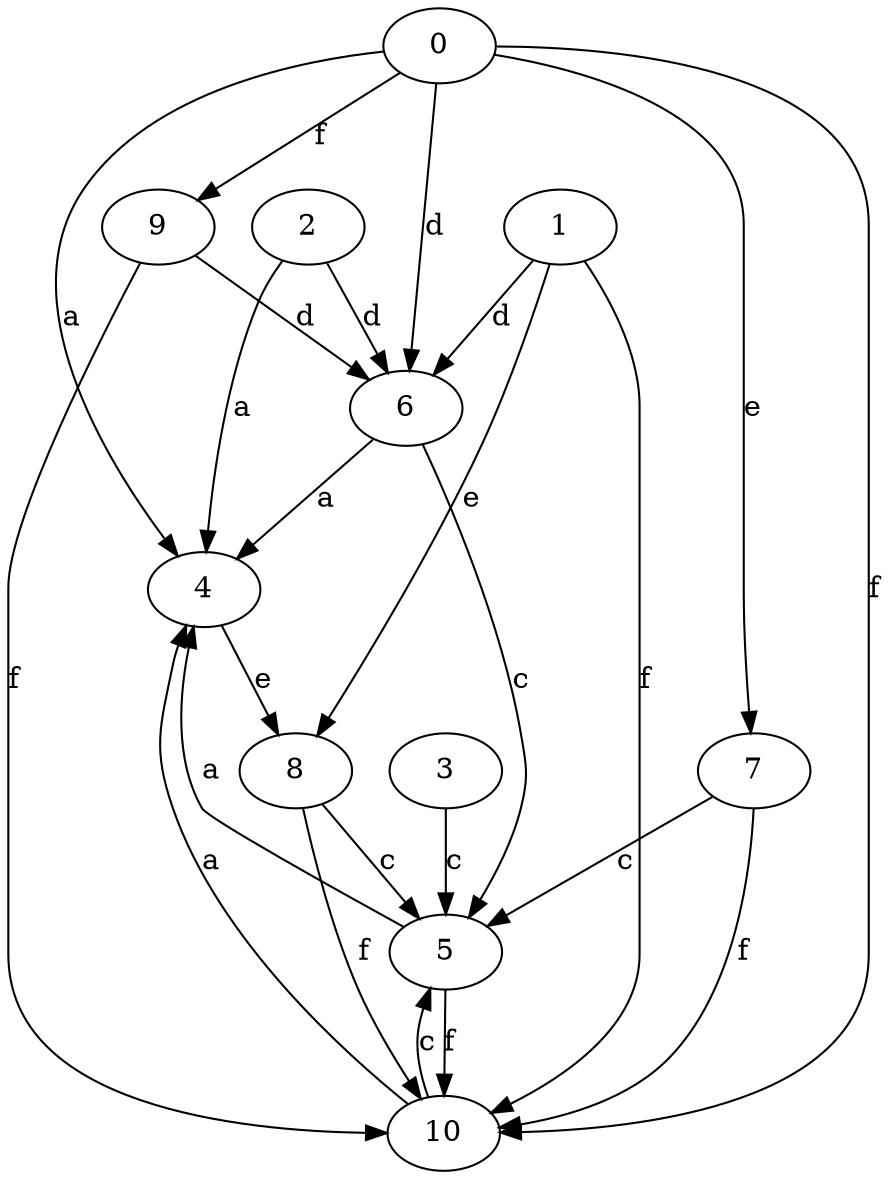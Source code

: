 strict digraph  {
1;
2;
3;
4;
5;
0;
6;
7;
8;
9;
10;
1 -> 6  [label=d];
1 -> 8  [label=e];
1 -> 10  [label=f];
2 -> 4  [label=a];
2 -> 6  [label=d];
3 -> 5  [label=c];
4 -> 8  [label=e];
5 -> 4  [label=a];
5 -> 10  [label=f];
0 -> 4  [label=a];
0 -> 6  [label=d];
0 -> 7  [label=e];
0 -> 9  [label=f];
0 -> 10  [label=f];
6 -> 4  [label=a];
6 -> 5  [label=c];
7 -> 5  [label=c];
7 -> 10  [label=f];
8 -> 5  [label=c];
8 -> 10  [label=f];
9 -> 6  [label=d];
9 -> 10  [label=f];
10 -> 4  [label=a];
10 -> 5  [label=c];
}
